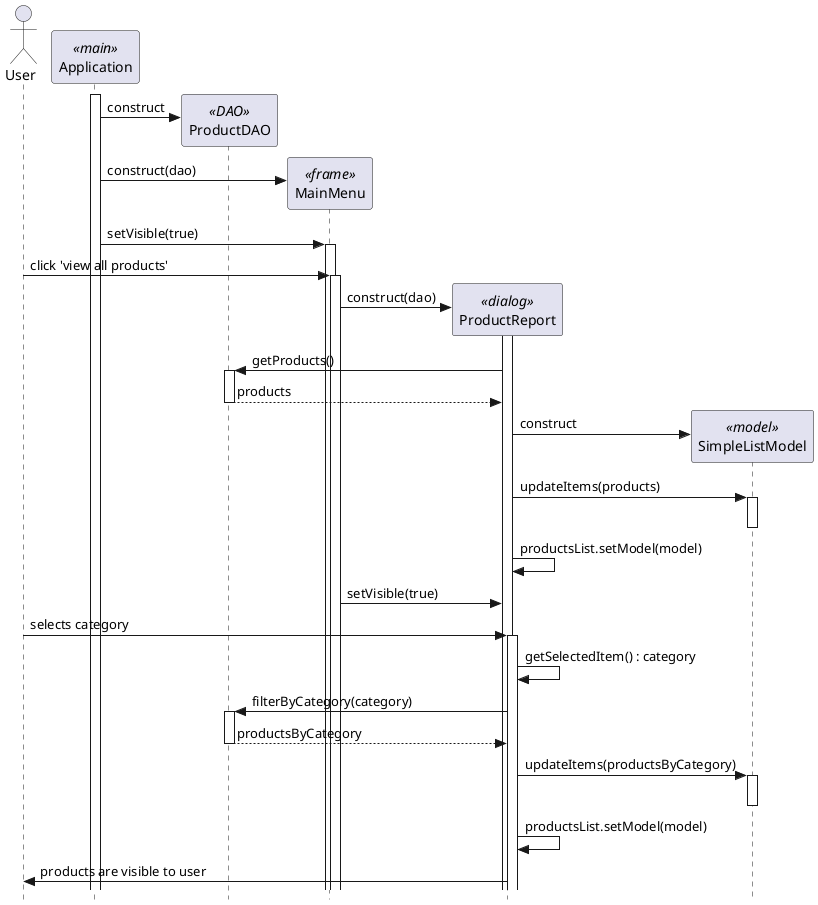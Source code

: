 @startuml
' use strict UML mode
skinparam style strictuml

actor "User" as user

participant "Application" as main <<main>>
main++

create "ProductDAO" as dao <<DAO>>
main -> dao : construct

create "MainMenu" as menu <<frame>>
main -> menu : construct(dao)

main -> menu++ : setVisible(true)

user -> menu++ : click 'view all products'

create "ProductReport" as report <<dialog>>
menu -> report : construct(dao)

report++

report -> dao++ : getProducts()
return products

create "SimpleListModel" as model <<model>>
report -> model : construct

report -> model++ : updateItems(products)
model--
report -> report : productsList.setModel(model)

menu -> report : setVisible(true)

user -> report++: selects category

report -> report : getSelectedItem() : category

report -> dao++ : filterByCategory(category)
return productsByCategory
dao--

report -> model++ : updateItems(productsByCategory)
model--

report -> report : productsList.setModel(model)
report -> user : products are visible to user
@enduml